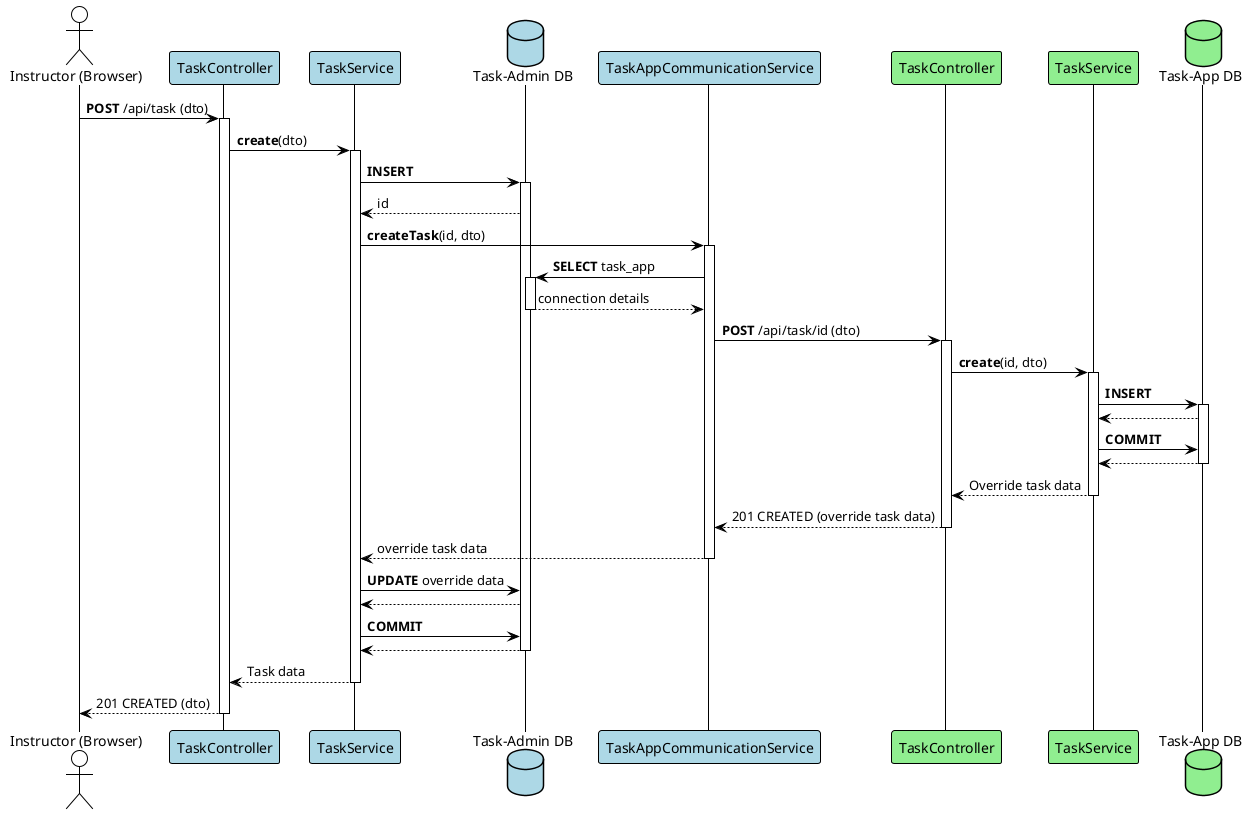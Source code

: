 @startuml
!theme plain

actor "Instructor (Browser)" as client

participant "TaskController" as taskAdminController #lightBlue
participant "TaskService" as taskAdminService #lightBlue
database "Task-Admin DB" as taskAdminDb #lightBlue
participant "TaskAppCommunicationService" as taskCommService #lightBlue

participant "TaskController" as taskAppController #lightGreen
participant "TaskService" as taskAppService #lightGreen
database "Task-App DB" as taskAppDb #lightGreen

client -> taskAdminController ++ : **POST** /api/task (dto)
taskAdminController -> taskAdminService ++ : **create**(dto)
taskAdminService -> taskAdminDb ++ : **INSERT**
taskAdminService <-- taskAdminDb : id
taskAdminService -> taskCommService ++ : **createTask**(id, dto)
taskCommService -> taskAdminDb ++ : **SELECT** task_app
return connection details
taskCommService -> taskAppController ++ : **POST** /api/task/id (dto)
taskAppController -> taskAppService ++ : **create**(id, dto)
taskAppService -> taskAppDb ++ : **INSERT**
taskAppService <-- taskAppDb
taskAppService -> taskAppDb: **COMMIT**
return
return Override task data
return 201 CREATED (override task data)
return override task data
taskAdminService -> taskAdminDb : **UPDATE** override data
taskAdminService <-- taskAdminDb

taskAdminService -> taskAdminDb: **COMMIT**
return
return Task data
return 201 CREATED (dto)

@enduml
